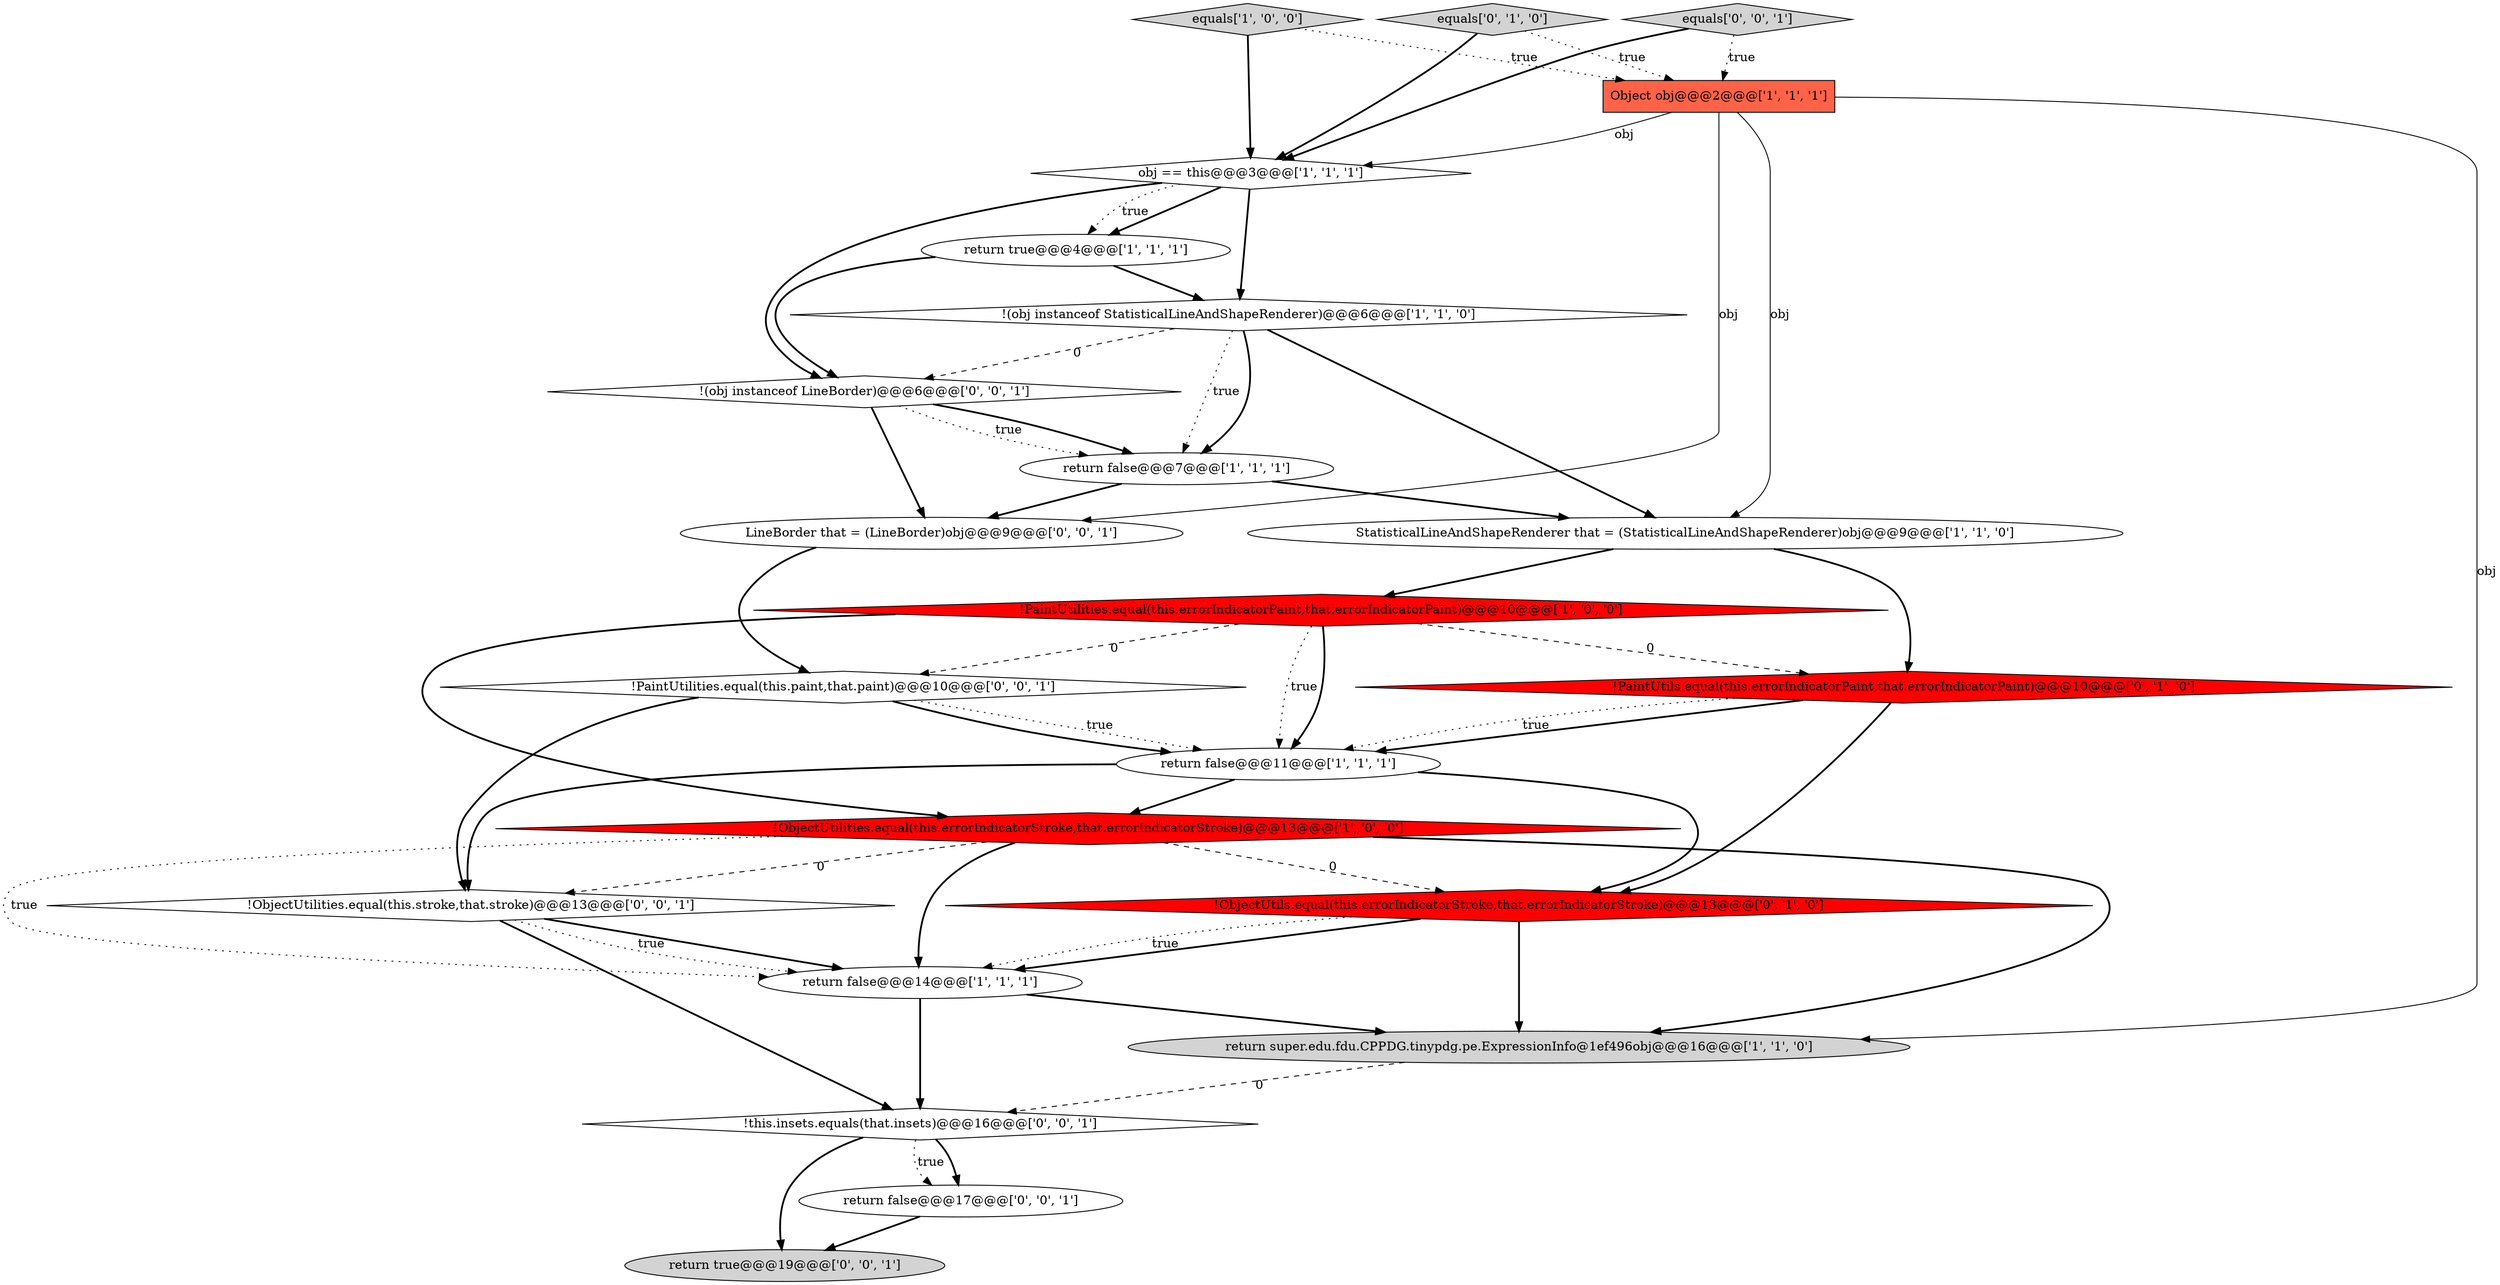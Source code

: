 digraph {
4 [style = filled, label = "obj == this@@@3@@@['1', '1', '1']", fillcolor = white, shape = diamond image = "AAA0AAABBB1BBB"];
15 [style = filled, label = "LineBorder that = (LineBorder)obj@@@9@@@['0', '0', '1']", fillcolor = white, shape = ellipse image = "AAA0AAABBB3BBB"];
9 [style = filled, label = "Object obj@@@2@@@['1', '1', '1']", fillcolor = tomato, shape = box image = "AAA0AAABBB1BBB"];
12 [style = filled, label = "!PaintUtils.equal(this.errorIndicatorPaint,that.errorIndicatorPaint)@@@10@@@['0', '1', '0']", fillcolor = red, shape = diamond image = "AAA1AAABBB2BBB"];
8 [style = filled, label = "equals['1', '0', '0']", fillcolor = lightgray, shape = diamond image = "AAA0AAABBB1BBB"];
7 [style = filled, label = "return false@@@11@@@['1', '1', '1']", fillcolor = white, shape = ellipse image = "AAA0AAABBB1BBB"];
19 [style = filled, label = "!this.insets.equals(that.insets)@@@16@@@['0', '0', '1']", fillcolor = white, shape = diamond image = "AAA0AAABBB3BBB"];
22 [style = filled, label = "!PaintUtilities.equal(this.paint,that.paint)@@@10@@@['0', '0', '1']", fillcolor = white, shape = diamond image = "AAA0AAABBB3BBB"];
1 [style = filled, label = "!ObjectUtilities.equal(this.errorIndicatorStroke,that.errorIndicatorStroke)@@@13@@@['1', '0', '0']", fillcolor = red, shape = diamond image = "AAA1AAABBB1BBB"];
3 [style = filled, label = "return false@@@14@@@['1', '1', '1']", fillcolor = white, shape = ellipse image = "AAA0AAABBB1BBB"];
17 [style = filled, label = "return true@@@19@@@['0', '0', '1']", fillcolor = lightgray, shape = ellipse image = "AAA0AAABBB3BBB"];
13 [style = filled, label = "equals['0', '1', '0']", fillcolor = lightgray, shape = diamond image = "AAA0AAABBB2BBB"];
21 [style = filled, label = "!(obj instanceof LineBorder)@@@6@@@['0', '0', '1']", fillcolor = white, shape = diamond image = "AAA0AAABBB3BBB"];
11 [style = filled, label = "return super.edu.fdu.CPPDG.tinypdg.pe.ExpressionInfo@1ef496obj@@@16@@@['1', '1', '0']", fillcolor = lightgray, shape = ellipse image = "AAA0AAABBB1BBB"];
2 [style = filled, label = "return true@@@4@@@['1', '1', '1']", fillcolor = white, shape = ellipse image = "AAA0AAABBB1BBB"];
10 [style = filled, label = "return false@@@7@@@['1', '1', '1']", fillcolor = white, shape = ellipse image = "AAA0AAABBB1BBB"];
5 [style = filled, label = "!PaintUtilities.equal(this.errorIndicatorPaint,that.errorIndicatorPaint)@@@10@@@['1', '0', '0']", fillcolor = red, shape = diamond image = "AAA1AAABBB1BBB"];
6 [style = filled, label = "!(obj instanceof StatisticalLineAndShapeRenderer)@@@6@@@['1', '1', '0']", fillcolor = white, shape = diamond image = "AAA0AAABBB1BBB"];
14 [style = filled, label = "!ObjectUtils.equal(this.errorIndicatorStroke,that.errorIndicatorStroke)@@@13@@@['0', '1', '0']", fillcolor = red, shape = diamond image = "AAA1AAABBB2BBB"];
16 [style = filled, label = "!ObjectUtilities.equal(this.stroke,that.stroke)@@@13@@@['0', '0', '1']", fillcolor = white, shape = diamond image = "AAA0AAABBB3BBB"];
18 [style = filled, label = "return false@@@17@@@['0', '0', '1']", fillcolor = white, shape = ellipse image = "AAA0AAABBB3BBB"];
20 [style = filled, label = "equals['0', '0', '1']", fillcolor = lightgray, shape = diamond image = "AAA0AAABBB3BBB"];
0 [style = filled, label = "StatisticalLineAndShapeRenderer that = (StatisticalLineAndShapeRenderer)obj@@@9@@@['1', '1', '0']", fillcolor = white, shape = ellipse image = "AAA0AAABBB1BBB"];
14->3 [style = bold, label=""];
16->3 [style = bold, label=""];
21->10 [style = bold, label=""];
6->21 [style = dashed, label="0"];
19->18 [style = bold, label=""];
5->12 [style = dashed, label="0"];
7->1 [style = bold, label=""];
10->15 [style = bold, label=""];
20->9 [style = dotted, label="true"];
1->14 [style = dashed, label="0"];
4->6 [style = bold, label=""];
22->16 [style = bold, label=""];
2->6 [style = bold, label=""];
21->15 [style = bold, label=""];
9->4 [style = solid, label="obj"];
0->12 [style = bold, label=""];
22->7 [style = dotted, label="true"];
19->18 [style = dotted, label="true"];
1->3 [style = bold, label=""];
3->11 [style = bold, label=""];
4->21 [style = bold, label=""];
18->17 [style = bold, label=""];
9->0 [style = solid, label="obj"];
6->0 [style = bold, label=""];
4->2 [style = bold, label=""];
21->10 [style = dotted, label="true"];
19->17 [style = bold, label=""];
16->19 [style = bold, label=""];
16->3 [style = dotted, label="true"];
22->7 [style = bold, label=""];
12->7 [style = bold, label=""];
1->11 [style = bold, label=""];
15->22 [style = bold, label=""];
20->4 [style = bold, label=""];
1->3 [style = dotted, label="true"];
7->14 [style = bold, label=""];
6->10 [style = dotted, label="true"];
5->1 [style = bold, label=""];
9->15 [style = solid, label="obj"];
3->19 [style = bold, label=""];
11->19 [style = dashed, label="0"];
5->7 [style = dotted, label="true"];
2->21 [style = bold, label=""];
1->16 [style = dashed, label="0"];
6->10 [style = bold, label=""];
9->11 [style = solid, label="obj"];
10->0 [style = bold, label=""];
7->16 [style = bold, label=""];
12->14 [style = bold, label=""];
14->3 [style = dotted, label="true"];
5->7 [style = bold, label=""];
5->22 [style = dashed, label="0"];
8->9 [style = dotted, label="true"];
8->4 [style = bold, label=""];
12->7 [style = dotted, label="true"];
14->11 [style = bold, label=""];
4->2 [style = dotted, label="true"];
0->5 [style = bold, label=""];
13->4 [style = bold, label=""];
13->9 [style = dotted, label="true"];
}
